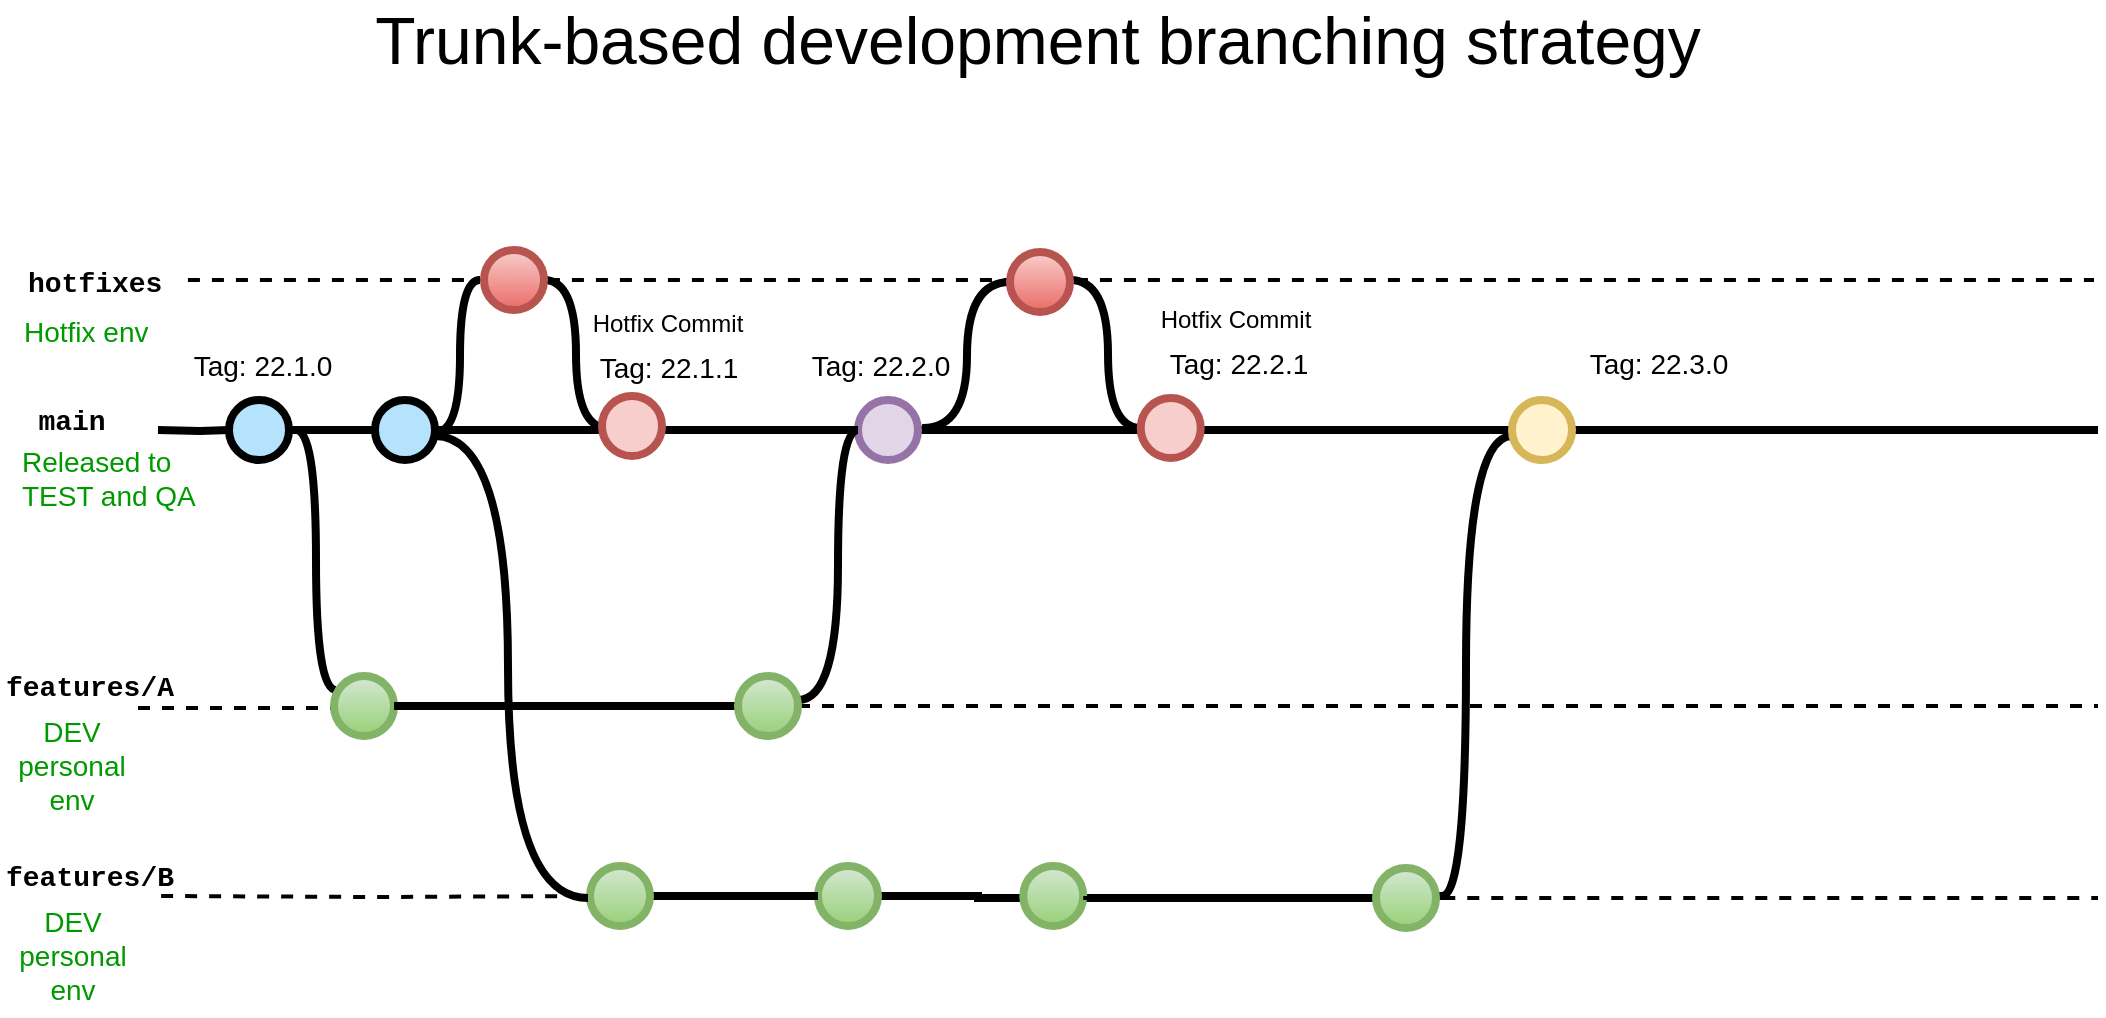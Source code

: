 <mxfile version="20.8.18" type="github">
  <diagram id="53IQXVl9icCSp_Kw3Ib1" name="Page-1">
    <mxGraphModel dx="1391" dy="772" grid="1" gridSize="10" guides="1" tooltips="1" connect="1" arrows="1" fold="1" page="1" pageScale="1" pageWidth="1100" pageHeight="850" math="0" shadow="0">
      <root>
        <mxCell id="0" />
        <mxCell id="1" parent="0" />
        <mxCell id="fSnZ5vnYTslC5NarKmr_-11" value="Trunk-based development branching strategy" style="text;html=1;strokeColor=none;fillColor=none;align=center;verticalAlign=middle;whiteSpace=wrap;rounded=0;fontSize=33;fontColor=#000000;" parent="1" vertex="1">
          <mxGeometry x="155" y="20" width="790" height="40" as="geometry" />
        </mxCell>
        <mxCell id="9hBKPDzoitwpIBdzFDQ7-28" value="features/A" style="text;html=1;strokeColor=none;fillColor=none;align=center;verticalAlign=middle;whiteSpace=wrap;overflow=hidden;fontSize=14;fontStyle=1;fontFamily=Courier New;" parent="1" vertex="1">
          <mxGeometry x="31" y="353" width="90" height="20" as="geometry" />
        </mxCell>
        <mxCell id="ck4O1efFFyVbqovqOwfO-2" value="main" style="text;html=1;strokeColor=none;fillColor=none;align=center;verticalAlign=middle;whiteSpace=wrap;overflow=hidden;fontSize=14;fontStyle=1;fontFamily=Courier New;" parent="1" vertex="1">
          <mxGeometry x="42" y="220" width="50" height="20" as="geometry" />
        </mxCell>
        <mxCell id="ck4O1efFFyVbqovqOwfO-11" value="" style="edgeStyle=orthogonalEdgeStyle;curved=1;rounded=0;orthogonalLoop=1;jettySize=auto;html=1;endArrow=none;endFill=0;strokeWidth=4;fontFamily=Courier New;fontSize=16;entryX=0;entryY=0.5;entryDx=0;entryDy=0;entryPerimeter=0;" parent="1" target="ck4O1efFFyVbqovqOwfO-25" edge="1">
          <mxGeometry relative="1" as="geometry">
            <mxPoint x="534.12" y="329" as="targetPoint" />
            <mxPoint x="492" y="234" as="sourcePoint" />
          </mxGeometry>
        </mxCell>
        <mxCell id="ck4O1efFFyVbqovqOwfO-22" value="Tag: 22.1.0" style="text;html=1;strokeColor=none;fillColor=none;align=center;verticalAlign=middle;whiteSpace=wrap;overflow=hidden;fontSize=14;" parent="1" vertex="1">
          <mxGeometry x="117" y="192" width="91" height="20" as="geometry" />
        </mxCell>
        <mxCell id="ck4O1efFFyVbqovqOwfO-24" value="" style="edgeStyle=orthogonalEdgeStyle;curved=1;rounded=0;orthogonalLoop=1;jettySize=auto;html=1;endArrow=none;endFill=0;strokeWidth=4;fontFamily=Courier New;fontSize=16;entryX=0;entryY=0.5;entryDx=0;entryDy=0;entryPerimeter=0;" parent="1" source="ck4O1efFFyVbqovqOwfO-25" target="ck4O1efFFyVbqovqOwfO-15" edge="1">
          <mxGeometry relative="1" as="geometry">
            <mxPoint x="746.87" y="314" as="targetPoint" />
            <Array as="points">
              <mxPoint x="585" y="160" />
              <mxPoint x="585" y="234" />
            </Array>
          </mxGeometry>
        </mxCell>
        <mxCell id="ck4O1efFFyVbqovqOwfO-26" value="Hotfix Commit" style="text;html=1;strokeColor=none;fillColor=none;align=center;verticalAlign=middle;whiteSpace=wrap;overflow=hidden;" parent="1" vertex="1">
          <mxGeometry x="609.37" y="165" width="80" height="30" as="geometry" />
        </mxCell>
        <mxCell id="ck4O1efFFyVbqovqOwfO-27" value="Tag: 22.2.1" style="text;html=1;strokeColor=none;fillColor=none;align=center;verticalAlign=middle;whiteSpace=wrap;overflow=hidden;fontSize=14;" parent="1" vertex="1">
          <mxGeometry x="609.37" y="191" width="82.63" height="20" as="geometry" />
        </mxCell>
        <mxCell id="_r8tFfjNaQo8byVIqAFJ-7" value="Hotfix Commit" style="text;html=1;strokeColor=none;fillColor=none;align=center;verticalAlign=middle;whiteSpace=wrap;overflow=hidden;" parent="1" vertex="1">
          <mxGeometry x="325" y="166" width="80" height="31" as="geometry" />
        </mxCell>
        <mxCell id="_r8tFfjNaQo8byVIqAFJ-22" value="Tag: 22.1.1" style="text;html=1;strokeColor=none;fillColor=none;align=center;verticalAlign=middle;whiteSpace=wrap;overflow=hidden;fontSize=14;" parent="1" vertex="1">
          <mxGeometry x="319.5" y="193" width="91" height="20" as="geometry" />
        </mxCell>
        <mxCell id="_r8tFfjNaQo8byVIqAFJ-40" value="" style="edgeStyle=orthogonalEdgeStyle;curved=1;rounded=0;orthogonalLoop=1;jettySize=auto;html=1;endArrow=none;endFill=0;strokeWidth=4;fontFamily=Courier New;fontSize=16;entryX=0;entryY=0.5;entryDx=0;entryDy=0;entryPerimeter=0;startArrow=none;" parent="1" source="_r8tFfjNaQo8byVIqAFJ-6" edge="1">
          <mxGeometry relative="1" as="geometry">
            <mxPoint x="334.87" y="234" as="targetPoint" />
            <mxPoint x="295.5" y="300" as="sourcePoint" />
            <Array as="points">
              <mxPoint x="319" y="234" />
            </Array>
          </mxGeometry>
        </mxCell>
        <mxCell id="pDLgfkYLmZ7nKOtSb_zo-12" value="hotfixes" style="text;html=1;strokeColor=none;fillColor=none;align=left;verticalAlign=middle;whiteSpace=wrap;overflow=hidden;fontSize=14;fontStyle=1;fontFamily=Courier New;" parent="1" vertex="1">
          <mxGeometry x="43.25" y="151" width="73.62" height="20" as="geometry" />
        </mxCell>
        <mxCell id="YvMvGw8tSOt4RGlKbDvN-7" value="" style="edgeStyle=orthogonalEdgeStyle;rounded=0;html=1;jettySize=auto;orthogonalLoop=1;plain-blue;endArrow=none;endFill=0;strokeWidth=4;strokeColor=#000000;startArrow=none;" parent="1" source="YvMvGw8tSOt4RGlKbDvN-18" edge="1">
          <mxGeometry x="-13.88" y="235" as="geometry">
            <mxPoint x="1080" y="235" as="targetPoint" />
            <mxPoint x="110" y="235" as="sourcePoint" />
          </mxGeometry>
        </mxCell>
        <mxCell id="YvMvGw8tSOt4RGlKbDvN-10" value="Released to TEST and QA" style="text;html=1;strokeColor=none;fillColor=none;align=left;verticalAlign=middle;whiteSpace=wrap;overflow=hidden;fontSize=14;fontStyle=0;fontColor=#009900;" parent="1" vertex="1">
          <mxGeometry x="40.06" y="239" width="102" height="39" as="geometry" />
        </mxCell>
        <mxCell id="YvMvGw8tSOt4RGlKbDvN-13" value="" style="edgeStyle=orthogonalEdgeStyle;rounded=0;html=1;jettySize=auto;orthogonalLoop=1;plain-blue;endArrow=none;endFill=0;strokeWidth=4;strokeColor=#000000;startArrow=none;" parent="1" target="YvMvGw8tSOt4RGlKbDvN-12" edge="1">
          <mxGeometry x="-13.88" y="235" as="geometry">
            <mxPoint x="1080" y="235" as="targetPoint" />
            <mxPoint x="110" y="235" as="sourcePoint" />
          </mxGeometry>
        </mxCell>
        <mxCell id="YvMvGw8tSOt4RGlKbDvN-12" value="" style="verticalLabelPosition=bottom;verticalAlign=top;html=1;strokeWidth=4;shape=mxgraph.flowchart.on-page_reference;plain-blue;gradientColor=none;fillColor=#B5E3Fe;strokeColor=#000000;" parent="1" vertex="1">
          <mxGeometry x="145.5" y="220" width="30" height="30" as="geometry" />
        </mxCell>
        <mxCell id="YvMvGw8tSOt4RGlKbDvN-18" value="" style="verticalLabelPosition=bottom;verticalAlign=top;html=1;strokeWidth=4;shape=mxgraph.flowchart.on-page_reference;strokeColor=#9673a6;fillColor=#e1d5e7;" parent="1" vertex="1">
          <mxGeometry x="460" y="220" width="30" height="30" as="geometry" />
        </mxCell>
        <mxCell id="YvMvGw8tSOt4RGlKbDvN-21" style="edgeStyle=orthogonalEdgeStyle;curved=1;rounded=0;html=1;entryX=0;entryY=0.5;entryPerimeter=0;endArrow=none;endFill=0;jettySize=auto;orthogonalLoop=1;strokeWidth=4;fontSize=15;entryDx=0;entryDy=0;exitX=1;exitY=0.5;exitDx=0;exitDy=0;exitPerimeter=0;" parent="1" edge="1">
          <mxGeometry relative="1" as="geometry">
            <mxPoint x="460" y="235" as="targetPoint" />
            <Array as="points">
              <mxPoint x="450" y="370" />
              <mxPoint x="450" y="235" />
            </Array>
            <mxPoint x="430" y="370" as="sourcePoint" />
          </mxGeometry>
        </mxCell>
        <mxCell id="YvMvGw8tSOt4RGlKbDvN-27" style="edgeStyle=orthogonalEdgeStyle;curved=1;rounded=0;html=1;entryX=0;entryY=0.5;entryPerimeter=0;endArrow=none;endFill=0;jettySize=auto;orthogonalLoop=1;strokeWidth=4;fontSize=15;entryDx=0;entryDy=0;" parent="1" edge="1">
          <mxGeometry relative="1" as="geometry">
            <mxPoint x="179" y="235" as="targetPoint" />
            <Array as="points">
              <mxPoint x="189" y="235" />
            </Array>
            <mxPoint x="199" y="365" as="sourcePoint" />
          </mxGeometry>
        </mxCell>
        <mxCell id="YvMvGw8tSOt4RGlKbDvN-31" value="" style="edgeStyle=orthogonalEdgeStyle;rounded=0;html=1;jettySize=auto;orthogonalLoop=1;plain-blue;endArrow=none;endFill=0;strokeWidth=4;strokeColor=#000000;startArrow=none;entryX=0;entryY=0.5;entryDx=0;entryDy=0;entryPerimeter=0;" parent="1" source="YvMvGw8tSOt4RGlKbDvN-12" target="YvMvGw8tSOt4RGlKbDvN-18" edge="1">
          <mxGeometry x="-13.88" y="235" as="geometry">
            <mxPoint x="385" y="235" as="targetPoint" />
            <mxPoint x="205.5" y="235" as="sourcePoint" />
          </mxGeometry>
        </mxCell>
        <mxCell id="ck4O1efFFyVbqovqOwfO-34" value="" style="verticalLabelPosition=bottom;verticalAlign=top;html=1;strokeWidth=4;shape=mxgraph.flowchart.on-page_reference;fillColor=#f8cecc;strokeColor=#b85450;" parent="1" vertex="1">
          <mxGeometry x="332" y="218" width="30" height="30" as="geometry" />
        </mxCell>
        <mxCell id="YvMvGw8tSOt4RGlKbDvN-42" style="edgeStyle=orthogonalEdgeStyle;curved=1;rounded=0;html=1;endArrow=none;endFill=0;jettySize=auto;orthogonalLoop=1;strokeWidth=4;fontSize=15;exitX=1;exitY=0.5;exitDx=0;exitDy=0;exitPerimeter=0;" parent="1" source="Sn_b6BLtuQmuvxoxsvPE-16" edge="1">
          <mxGeometry relative="1" as="geometry">
            <mxPoint x="787" y="238" as="targetPoint" />
            <Array as="points">
              <mxPoint x="740" y="468" />
              <mxPoint x="764" y="468" />
              <mxPoint x="764" y="238" />
            </Array>
            <mxPoint x="740" y="458" as="sourcePoint" />
          </mxGeometry>
        </mxCell>
        <mxCell id="YvMvGw8tSOt4RGlKbDvN-43" value="" style="verticalLabelPosition=bottom;verticalAlign=top;html=1;strokeWidth=4;shape=mxgraph.flowchart.on-page_reference;strokeColor=#d6b656;fillColor=#fff2cc;" parent="1" vertex="1">
          <mxGeometry x="787" y="220" width="30" height="30" as="geometry" />
        </mxCell>
        <mxCell id="kWK_K31KorMhjqKaLNin-6" value="" style="edgeStyle=orthogonalEdgeStyle;rounded=0;orthogonalLoop=1;jettySize=auto;html=1;endArrow=none;endFill=0;" parent="1" source="kWK_K31KorMhjqKaLNin-4" edge="1">
          <mxGeometry relative="1" as="geometry">
            <mxPoint x="175.5" y="200" as="targetPoint" />
          </mxGeometry>
        </mxCell>
        <mxCell id="kWK_K31KorMhjqKaLNin-5" value="" style="edgeStyle=orthogonalEdgeStyle;curved=1;rounded=0;orthogonalLoop=1;jettySize=auto;html=1;endArrow=none;endFill=0;strokeWidth=4;fontFamily=Courier New;fontSize=16;" parent="1" edge="1">
          <mxGeometry relative="1" as="geometry">
            <mxPoint x="271" y="160" as="targetPoint" />
            <mxPoint x="249" y="236" as="sourcePoint" />
            <Array as="points">
              <mxPoint x="261" y="236" />
              <mxPoint x="261" y="160" />
            </Array>
          </mxGeometry>
        </mxCell>
        <mxCell id="BjCNHWIiZIz2SVIGU6dc-6" value="Hotfix env" style="text;html=1;strokeColor=none;fillColor=none;align=left;verticalAlign=middle;whiteSpace=wrap;overflow=hidden;fontSize=14;fontStyle=0;fontColor=#009900;" parent="1" vertex="1">
          <mxGeometry x="41" y="175" width="72" height="20" as="geometry" />
        </mxCell>
        <mxCell id="Sn_b6BLtuQmuvxoxsvPE-1" value="DEV personal env" style="text;html=1;strokeColor=none;fillColor=none;align=center;verticalAlign=middle;whiteSpace=wrap;overflow=hidden;fontSize=14;fontStyle=0;fontColor=#009900;" parent="1" vertex="1">
          <mxGeometry x="33.81" y="468" width="67.25" height="60" as="geometry" />
        </mxCell>
        <mxCell id="Sn_b6BLtuQmuvxoxsvPE-2" value="" style="edgeStyle=orthogonalEdgeStyle;rounded=0;html=1;jettySize=auto;orthogonalLoop=1;plain-blue;endArrow=none;endFill=0;strokeWidth=2;strokeColor=#000000;startArrow=none;dashed=1;" parent="1" source="Sn_b6BLtuQmuvxoxsvPE-7" edge="1">
          <mxGeometry x="-117.38" y="370" as="geometry">
            <mxPoint x="1080" y="373" as="targetPoint" />
            <mxPoint x="100" y="374" as="sourcePoint" />
            <Array as="points">
              <mxPoint x="1042" y="373" />
            </Array>
          </mxGeometry>
        </mxCell>
        <mxCell id="Sn_b6BLtuQmuvxoxsvPE-3" value="DEV personal env" style="text;html=1;strokeColor=none;fillColor=none;align=center;verticalAlign=middle;whiteSpace=wrap;overflow=hidden;fontSize=14;fontStyle=0;fontColor=#009900;" parent="1" vertex="1">
          <mxGeometry x="33.81" y="373" width="66.19" height="59" as="geometry" />
        </mxCell>
        <mxCell id="Sn_b6BLtuQmuvxoxsvPE-4" value="" style="edgeStyle=orthogonalEdgeStyle;rounded=0;html=1;jettySize=auto;orthogonalLoop=1;plain-blue;endArrow=none;endFill=0;strokeWidth=2;strokeColor=#000000;startArrow=none;dashed=1;" parent="1" target="Sn_b6BLtuQmuvxoxsvPE-5" edge="1">
          <mxGeometry x="-117.38" y="370" as="geometry">
            <mxPoint x="1080" y="373" as="targetPoint" />
            <mxPoint x="100" y="374" as="sourcePoint" />
            <Array as="points">
              <mxPoint x="320" y="374" />
              <mxPoint x="320" y="374" />
            </Array>
          </mxGeometry>
        </mxCell>
        <mxCell id="Sn_b6BLtuQmuvxoxsvPE-5" value="" style="verticalLabelPosition=bottom;verticalAlign=top;html=1;strokeWidth=4;shape=mxgraph.flowchart.on-page_reference;strokeColor=#82b366;fillColor=#d5e8d4;gradientColor=#97d077;" parent="1" vertex="1">
          <mxGeometry x="198" y="358" width="30" height="30" as="geometry" />
        </mxCell>
        <mxCell id="Sn_b6BLtuQmuvxoxsvPE-6" value="" style="edgeStyle=orthogonalEdgeStyle;rounded=0;html=1;jettySize=auto;orthogonalLoop=1;plain-blue;endArrow=none;endFill=0;strokeWidth=4;strokeColor=#000000;startArrow=none;" parent="1" source="Sn_b6BLtuQmuvxoxsvPE-5" target="Sn_b6BLtuQmuvxoxsvPE-7" edge="1">
          <mxGeometry x="-296.38" y="370" as="geometry">
            <mxPoint x="901" y="373" as="targetPoint" />
            <mxPoint x="243" y="373" as="sourcePoint" />
            <Array as="points" />
          </mxGeometry>
        </mxCell>
        <mxCell id="Sn_b6BLtuQmuvxoxsvPE-7" value="" style="verticalLabelPosition=bottom;verticalAlign=top;html=1;strokeWidth=4;shape=mxgraph.flowchart.on-page_reference;gradientColor=#97d077;strokeColor=#82b366;fillColor=#d5e8d4;" parent="1" vertex="1">
          <mxGeometry x="400" y="358" width="30" height="30" as="geometry" />
        </mxCell>
        <mxCell id="Sn_b6BLtuQmuvxoxsvPE-8" value="" style="edgeStyle=orthogonalEdgeStyle;rounded=0;orthogonalLoop=1;jettySize=auto;html=1;strokeWidth=4;endArrow=none;endFill=0;entryX=0;entryY=0.5;entryDx=0;entryDy=0;entryPerimeter=0;" parent="1" source="Sn_b6BLtuQmuvxoxsvPE-9" target="Sn_b6BLtuQmuvxoxsvPE-16" edge="1">
          <mxGeometry relative="1" as="geometry">
            <Array as="points">
              <mxPoint x="520" y="468" />
            </Array>
          </mxGeometry>
        </mxCell>
        <mxCell id="Sn_b6BLtuQmuvxoxsvPE-9" value="" style="verticalLabelPosition=bottom;verticalAlign=top;html=1;strokeWidth=4;shape=mxgraph.flowchart.on-page_reference;strokeColor=#82b366;fillColor=#d5e8d4;gradientColor=#97d077;" parent="1" vertex="1">
          <mxGeometry x="440" y="453" width="30" height="30" as="geometry" />
        </mxCell>
        <mxCell id="Sn_b6BLtuQmuvxoxsvPE-10" value="" style="verticalLabelPosition=bottom;verticalAlign=top;html=1;strokeWidth=4;shape=mxgraph.flowchart.on-page_reference;strokeColor=#82b366;fillColor=#d5e8d4;gradientColor=#97d077;" parent="1" vertex="1">
          <mxGeometry x="542.63" y="453" width="30" height="30" as="geometry" />
        </mxCell>
        <mxCell id="Sn_b6BLtuQmuvxoxsvPE-11" value="" style="edgeStyle=orthogonalEdgeStyle;rounded=0;html=1;jettySize=auto;orthogonalLoop=1;plain-blue;endArrow=none;endFill=0;strokeWidth=2;strokeColor=#000000;startArrow=none;dashed=1;" parent="1" edge="1">
          <mxGeometry x="-105.81" y="469" as="geometry">
            <mxPoint x="1080" y="469" as="targetPoint" />
            <mxPoint x="572.63" y="469" as="sourcePoint" />
            <Array as="points" />
          </mxGeometry>
        </mxCell>
        <mxCell id="Sn_b6BLtuQmuvxoxsvPE-12" value="" style="edgeStyle=orthogonalEdgeStyle;rounded=0;html=1;jettySize=auto;orthogonalLoop=1;plain-blue;endArrow=none;endFill=0;strokeWidth=2;strokeColor=#000000;startArrow=none;dashed=1;" parent="1" target="Sn_b6BLtuQmuvxoxsvPE-14" edge="1">
          <mxGeometry x="-105.81" y="464" as="geometry">
            <mxPoint x="357" y="468" as="targetPoint" />
            <mxPoint x="111.57" y="468" as="sourcePoint" />
            <Array as="points" />
          </mxGeometry>
        </mxCell>
        <mxCell id="Sn_b6BLtuQmuvxoxsvPE-13" value="" style="edgeStyle=orthogonalEdgeStyle;rounded=0;orthogonalLoop=1;jettySize=auto;html=1;strokeWidth=4;endArrow=none;endFill=0;" parent="1" source="Sn_b6BLtuQmuvxoxsvPE-14" target="Sn_b6BLtuQmuvxoxsvPE-9" edge="1">
          <mxGeometry relative="1" as="geometry" />
        </mxCell>
        <mxCell id="Sn_b6BLtuQmuvxoxsvPE-14" value="" style="verticalLabelPosition=bottom;verticalAlign=top;html=1;strokeWidth=4;shape=mxgraph.flowchart.on-page_reference;strokeColor=#82b366;fillColor=#d5e8d4;gradientColor=#97d077;" parent="1" vertex="1">
          <mxGeometry x="326" y="453" width="30" height="30" as="geometry" />
        </mxCell>
        <mxCell id="Sn_b6BLtuQmuvxoxsvPE-16" value="" style="verticalLabelPosition=bottom;verticalAlign=top;html=1;strokeWidth=4;shape=mxgraph.flowchart.on-page_reference;strokeColor=#82b366;fillColor=#d5e8d4;gradientColor=#97d077;" parent="1" vertex="1">
          <mxGeometry x="719" y="454" width="30" height="30" as="geometry" />
        </mxCell>
        <mxCell id="Sn_b6BLtuQmuvxoxsvPE-17" value="Tag: 22.2.0" style="text;html=1;strokeColor=none;fillColor=none;align=center;verticalAlign=middle;whiteSpace=wrap;overflow=hidden;fontSize=14;" parent="1" vertex="1">
          <mxGeometry x="425.63" y="192" width="91" height="20" as="geometry" />
        </mxCell>
        <mxCell id="Sn_b6BLtuQmuvxoxsvPE-18" value="" style="verticalLabelPosition=bottom;verticalAlign=top;html=1;strokeWidth=4;shape=mxgraph.flowchart.on-page_reference;plain-blue;gradientColor=none;fillColor=#B5E3Fe;strokeColor=#000000;" parent="1" vertex="1">
          <mxGeometry x="218.5" y="220" width="30" height="30" as="geometry" />
        </mxCell>
        <mxCell id="Sn_b6BLtuQmuvxoxsvPE-19" style="edgeStyle=orthogonalEdgeStyle;curved=1;rounded=0;html=1;endArrow=none;endFill=0;jettySize=auto;orthogonalLoop=1;strokeWidth=4;fontSize=15;" parent="1" edge="1">
          <mxGeometry relative="1" as="geometry">
            <mxPoint x="248.5" y="238" as="targetPoint" />
            <Array as="points">
              <mxPoint x="285" y="469" />
              <mxPoint x="285" y="238" />
            </Array>
            <mxPoint x="325" y="469" as="sourcePoint" />
          </mxGeometry>
        </mxCell>
        <mxCell id="Sn_b6BLtuQmuvxoxsvPE-21" value="Tag: 22.3.0" style="text;html=1;strokeColor=none;fillColor=none;align=center;verticalAlign=middle;whiteSpace=wrap;overflow=hidden;fontSize=14;" parent="1" vertex="1">
          <mxGeometry x="815" y="191" width="91" height="20" as="geometry" />
        </mxCell>
        <mxCell id="Sn_b6BLtuQmuvxoxsvPE-22" value="features/B" style="text;html=1;strokeColor=none;fillColor=none;align=center;verticalAlign=middle;whiteSpace=wrap;overflow=hidden;fontSize=14;fontStyle=1;fontFamily=Courier New;" parent="1" vertex="1">
          <mxGeometry x="31" y="448" width="90" height="20" as="geometry" />
        </mxCell>
        <mxCell id="ck4O1efFFyVbqovqOwfO-15" value="" style="verticalLabelPosition=bottom;verticalAlign=top;html=1;strokeWidth=4;shape=mxgraph.flowchart.on-page_reference;strokeColor=#b85450;fillColor=#f8cecc;" parent="1" vertex="1">
          <mxGeometry x="601.37" y="219" width="30" height="30" as="geometry" />
        </mxCell>
        <mxCell id="glMm8YWOMQ7_c-ZB_sfa-3" value="" style="edgeStyle=orthogonalEdgeStyle;rounded=0;html=1;jettySize=auto;orthogonalLoop=1;plain-blue;endArrow=none;endFill=0;strokeWidth=2;strokeColor=#000000;startArrow=none;dashed=1;exitX=1.11;exitY=0.45;exitDx=0;exitDy=0;exitPerimeter=0;" edge="1" parent="1" source="pDLgfkYLmZ7nKOtSb_zo-12">
          <mxGeometry x="-119.38" y="157" as="geometry">
            <mxPoint x="1078" y="160" as="targetPoint" />
            <mxPoint x="428" y="160" as="sourcePoint" />
            <Array as="points" />
          </mxGeometry>
        </mxCell>
        <mxCell id="ck4O1efFFyVbqovqOwfO-25" value="" style="verticalLabelPosition=bottom;verticalAlign=top;html=1;strokeWidth=4;shape=mxgraph.flowchart.on-page_reference;plain-blue;gradientColor=#EA6B66;strokeColor=#B85450;fillColor=#F8CECC;" parent="1" vertex="1">
          <mxGeometry x="536.0" y="146" width="30" height="30" as="geometry" />
        </mxCell>
        <mxCell id="_r8tFfjNaQo8byVIqAFJ-6" value="" style="verticalLabelPosition=bottom;verticalAlign=top;html=1;strokeWidth=4;shape=mxgraph.flowchart.on-page_reference;plain-blue;gradientColor=#EA6B66;strokeColor=#B85450;fillColor=#F8CECC;" parent="1" vertex="1">
          <mxGeometry x="273.0" y="145" width="30" height="30" as="geometry" />
        </mxCell>
      </root>
    </mxGraphModel>
  </diagram>
</mxfile>
